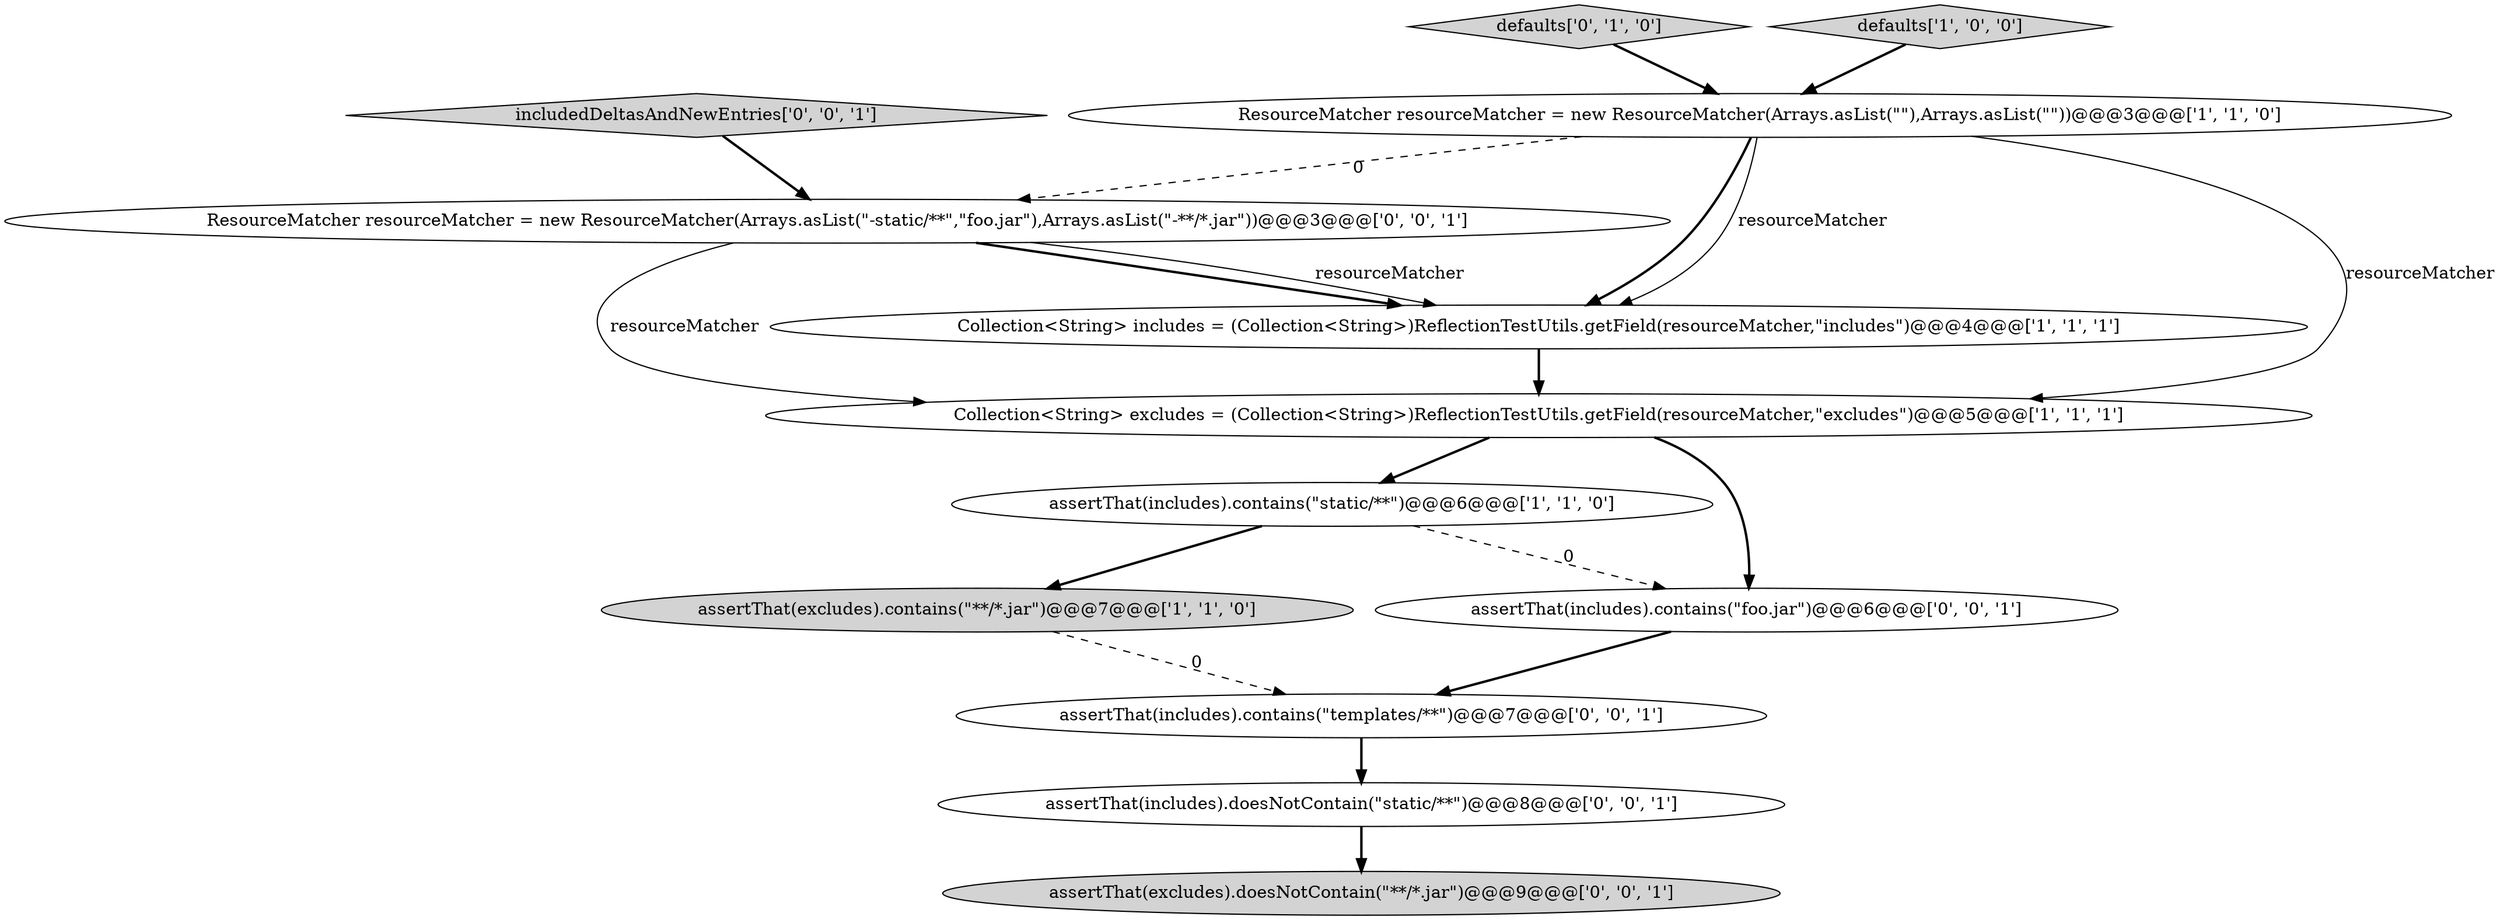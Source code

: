 digraph {
8 [style = filled, label = "ResourceMatcher resourceMatcher = new ResourceMatcher(Arrays.asList(\"-static/**\",\"foo.jar\"),Arrays.asList(\"-**/*.jar\"))@@@3@@@['0', '0', '1']", fillcolor = white, shape = ellipse image = "AAA0AAABBB3BBB"];
10 [style = filled, label = "assertThat(excludes).doesNotContain(\"**/*.jar\")@@@9@@@['0', '0', '1']", fillcolor = lightgray, shape = ellipse image = "AAA0AAABBB3BBB"];
7 [style = filled, label = "includedDeltasAndNewEntries['0', '0', '1']", fillcolor = lightgray, shape = diamond image = "AAA0AAABBB3BBB"];
0 [style = filled, label = "Collection<String> includes = (Collection<String>)ReflectionTestUtils.getField(resourceMatcher,\"includes\")@@@4@@@['1', '1', '1']", fillcolor = white, shape = ellipse image = "AAA0AAABBB1BBB"];
4 [style = filled, label = "ResourceMatcher resourceMatcher = new ResourceMatcher(Arrays.asList(\"\"),Arrays.asList(\"\"))@@@3@@@['1', '1', '0']", fillcolor = white, shape = ellipse image = "AAA0AAABBB1BBB"];
12 [style = filled, label = "assertThat(includes).contains(\"templates/**\")@@@7@@@['0', '0', '1']", fillcolor = white, shape = ellipse image = "AAA0AAABBB3BBB"];
6 [style = filled, label = "defaults['0', '1', '0']", fillcolor = lightgray, shape = diamond image = "AAA0AAABBB2BBB"];
11 [style = filled, label = "assertThat(includes).doesNotContain(\"static/**\")@@@8@@@['0', '0', '1']", fillcolor = white, shape = ellipse image = "AAA0AAABBB3BBB"];
5 [style = filled, label = "assertThat(excludes).contains(\"**/*.jar\")@@@7@@@['1', '1', '0']", fillcolor = lightgray, shape = ellipse image = "AAA0AAABBB1BBB"];
9 [style = filled, label = "assertThat(includes).contains(\"foo.jar\")@@@6@@@['0', '0', '1']", fillcolor = white, shape = ellipse image = "AAA0AAABBB3BBB"];
3 [style = filled, label = "defaults['1', '0', '0']", fillcolor = lightgray, shape = diamond image = "AAA0AAABBB1BBB"];
1 [style = filled, label = "Collection<String> excludes = (Collection<String>)ReflectionTestUtils.getField(resourceMatcher,\"excludes\")@@@5@@@['1', '1', '1']", fillcolor = white, shape = ellipse image = "AAA0AAABBB1BBB"];
2 [style = filled, label = "assertThat(includes).contains(\"static/**\")@@@6@@@['1', '1', '0']", fillcolor = white, shape = ellipse image = "AAA0AAABBB1BBB"];
8->0 [style = bold, label=""];
6->4 [style = bold, label=""];
8->0 [style = solid, label="resourceMatcher"];
1->2 [style = bold, label=""];
1->9 [style = bold, label=""];
9->12 [style = bold, label=""];
5->12 [style = dashed, label="0"];
4->8 [style = dashed, label="0"];
4->0 [style = bold, label=""];
7->8 [style = bold, label=""];
4->1 [style = solid, label="resourceMatcher"];
11->10 [style = bold, label=""];
3->4 [style = bold, label=""];
0->1 [style = bold, label=""];
2->9 [style = dashed, label="0"];
4->0 [style = solid, label="resourceMatcher"];
8->1 [style = solid, label="resourceMatcher"];
2->5 [style = bold, label=""];
12->11 [style = bold, label=""];
}
